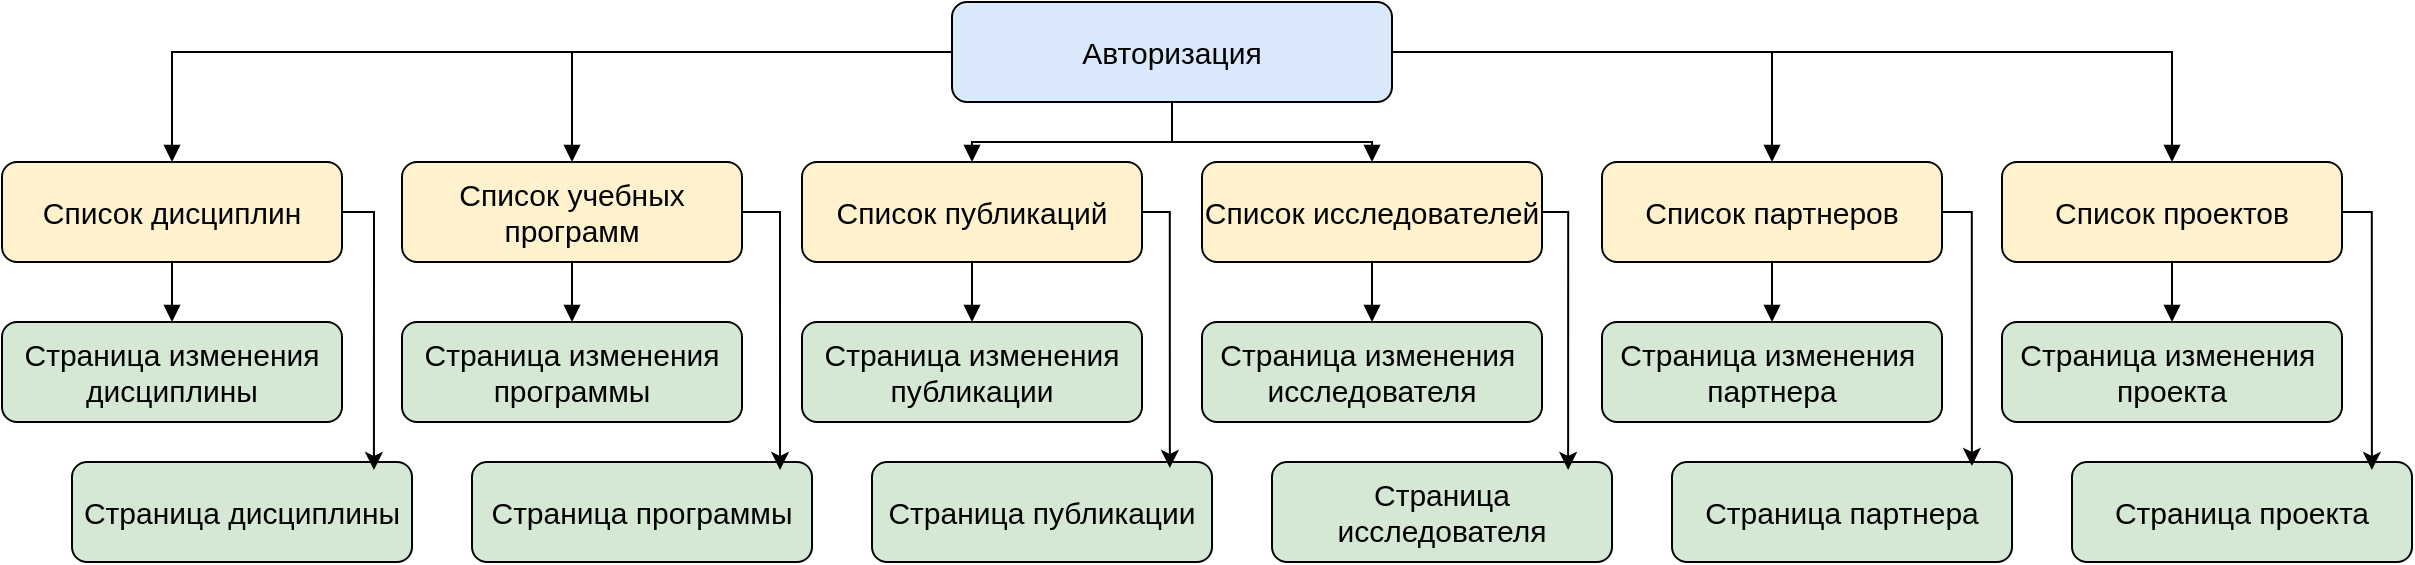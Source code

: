 <mxfile version="27.0.6">
  <diagram name="Admin Pages" id="admin-tree">
    <mxGraphModel dx="2050" dy="1232" grid="1" gridSize="10" guides="1" tooltips="1" connect="1" arrows="1" fold="1" page="1" pageScale="1" pageWidth="850" pageHeight="1100" math="0" shadow="0">
      <root>
        <mxCell id="0" />
        <mxCell id="1" parent="0" />
        <mxCell id="2" value="Авторизация" style="rounded=1;whiteSpace=wrap;html=1;fillColor=#dae8fc;fontSize=15;" parent="1" vertex="1">
          <mxGeometry x="510" y="30" width="220" height="50" as="geometry" />
        </mxCell>
        <mxCell id="3" value="Список дисциплин" style="rounded=1;whiteSpace=wrap;html=1;fillColor=#fff2cc;fontSize=15;" parent="1" vertex="1">
          <mxGeometry x="35" y="110" width="170" height="50" as="geometry" />
        </mxCell>
        <mxCell id="4" style="edgeStyle=orthogonalEdgeStyle;rounded=0;orthogonalLoop=1;jettySize=auto;html=1;endArrow=block;endFill=1;fontSize=15;" parent="1" source="2" target="3" edge="1">
          <mxGeometry relative="1" as="geometry" />
        </mxCell>
        <mxCell id="5" value="Страница изменения дисциплины" style="rounded=1;whiteSpace=wrap;html=1;fillColor=#d5e8d4;fontSize=15;" parent="1" vertex="1">
          <mxGeometry x="35" y="190" width="170" height="50" as="geometry" />
        </mxCell>
        <mxCell id="6" style="edgeStyle=orthogonalEdgeStyle;rounded=0;orthogonalLoop=1;jettySize=auto;html=1;endArrow=block;endFill=1;fontSize=15;" parent="1" source="3" target="5" edge="1">
          <mxGeometry relative="1" as="geometry" />
        </mxCell>
        <mxCell id="7" value="Список учебных программ" style="rounded=1;whiteSpace=wrap;html=1;fillColor=#fff2cc;fontSize=15;" parent="1" vertex="1">
          <mxGeometry x="235" y="110" width="170" height="50" as="geometry" />
        </mxCell>
        <mxCell id="8" style="edgeStyle=orthogonalEdgeStyle;rounded=0;orthogonalLoop=1;jettySize=auto;html=1;endArrow=block;endFill=1;fontSize=15;" parent="1" source="2" target="7" edge="1">
          <mxGeometry relative="1" as="geometry" />
        </mxCell>
        <mxCell id="9" value="Страница&amp;nbsp;изменения программы" style="rounded=1;whiteSpace=wrap;html=1;fillColor=#d5e8d4;fontSize=15;" parent="1" vertex="1">
          <mxGeometry x="235" y="190" width="170" height="50" as="geometry" />
        </mxCell>
        <mxCell id="10" style="edgeStyle=orthogonalEdgeStyle;rounded=0;orthogonalLoop=1;jettySize=auto;html=1;endArrow=block;endFill=1;fontSize=15;" parent="1" source="7" target="9" edge="1">
          <mxGeometry relative="1" as="geometry" />
        </mxCell>
        <mxCell id="11" value="Список публикаций" style="rounded=1;whiteSpace=wrap;html=1;fillColor=#fff2cc;fontSize=15;" parent="1" vertex="1">
          <mxGeometry x="435" y="110" width="170" height="50" as="geometry" />
        </mxCell>
        <mxCell id="12" style="edgeStyle=orthogonalEdgeStyle;rounded=0;orthogonalLoop=1;jettySize=auto;html=1;endArrow=block;endFill=1;fontSize=15;" parent="1" source="2" target="11" edge="1">
          <mxGeometry relative="1" as="geometry" />
        </mxCell>
        <mxCell id="13" value="Страница&amp;nbsp;изменения публикации" style="rounded=1;whiteSpace=wrap;html=1;fillColor=#d5e8d4;fontSize=15;" parent="1" vertex="1">
          <mxGeometry x="435" y="190" width="170" height="50" as="geometry" />
        </mxCell>
        <mxCell id="14" style="edgeStyle=orthogonalEdgeStyle;rounded=0;orthogonalLoop=1;jettySize=auto;html=1;endArrow=block;endFill=1;fontSize=15;" parent="1" source="11" target="13" edge="1">
          <mxGeometry relative="1" as="geometry" />
        </mxCell>
        <mxCell id="15" value="Список исследователей" style="rounded=1;whiteSpace=wrap;html=1;fillColor=#fff2cc;fontSize=15;" parent="1" vertex="1">
          <mxGeometry x="635" y="110" width="170" height="50" as="geometry" />
        </mxCell>
        <mxCell id="16" style="edgeStyle=orthogonalEdgeStyle;rounded=0;orthogonalLoop=1;jettySize=auto;html=1;endArrow=block;endFill=1;fontSize=15;" parent="1" source="2" target="15" edge="1">
          <mxGeometry relative="1" as="geometry" />
        </mxCell>
        <mxCell id="17" value="Страница&amp;nbsp;изменения&amp;nbsp; исследователя" style="rounded=1;whiteSpace=wrap;html=1;fillColor=#d5e8d4;fontSize=15;" parent="1" vertex="1">
          <mxGeometry x="635" y="190" width="170" height="50" as="geometry" />
        </mxCell>
        <mxCell id="18" style="edgeStyle=orthogonalEdgeStyle;rounded=0;orthogonalLoop=1;jettySize=auto;html=1;endArrow=block;endFill=1;fontSize=15;" parent="1" source="15" target="17" edge="1">
          <mxGeometry relative="1" as="geometry" />
        </mxCell>
        <mxCell id="19" value="Список партнеров" style="rounded=1;whiteSpace=wrap;html=1;fillColor=#fff2cc;fontSize=15;" parent="1" vertex="1">
          <mxGeometry x="835" y="110" width="170" height="50" as="geometry" />
        </mxCell>
        <mxCell id="20" style="edgeStyle=orthogonalEdgeStyle;rounded=0;orthogonalLoop=1;jettySize=auto;html=1;endArrow=block;endFill=1;fontSize=15;" parent="1" source="2" target="19" edge="1">
          <mxGeometry relative="1" as="geometry" />
        </mxCell>
        <mxCell id="21" value="Страница&amp;nbsp;изменения&amp;nbsp; партнера" style="rounded=1;whiteSpace=wrap;html=1;fillColor=#d5e8d4;fontSize=15;" parent="1" vertex="1">
          <mxGeometry x="835" y="190" width="170" height="50" as="geometry" />
        </mxCell>
        <mxCell id="22" style="edgeStyle=orthogonalEdgeStyle;rounded=0;orthogonalLoop=1;jettySize=auto;html=1;endArrow=block;endFill=1;fontSize=15;" parent="1" source="19" target="21" edge="1">
          <mxGeometry relative="1" as="geometry" />
        </mxCell>
        <mxCell id="23" value="Список проектов" style="rounded=1;whiteSpace=wrap;html=1;fillColor=#fff2cc;fontSize=15;" parent="1" vertex="1">
          <mxGeometry x="1035" y="110" width="170" height="50" as="geometry" />
        </mxCell>
        <mxCell id="24" style="edgeStyle=orthogonalEdgeStyle;rounded=0;orthogonalLoop=1;jettySize=auto;html=1;endArrow=block;endFill=1;fontSize=15;" parent="1" source="2" target="23" edge="1">
          <mxGeometry relative="1" as="geometry" />
        </mxCell>
        <mxCell id="25" value="Страница&amp;nbsp;изменения&amp;nbsp; проекта" style="rounded=1;whiteSpace=wrap;html=1;fillColor=#d5e8d4;fontSize=15;" parent="1" vertex="1">
          <mxGeometry x="1035" y="190" width="170" height="50" as="geometry" />
        </mxCell>
        <mxCell id="26" style="edgeStyle=orthogonalEdgeStyle;rounded=0;orthogonalLoop=1;jettySize=auto;html=1;endArrow=block;endFill=1;fontSize=15;" parent="1" source="23" target="25" edge="1">
          <mxGeometry relative="1" as="geometry" />
        </mxCell>
        <mxCell id="_GQZm5lZPvmEfm18Gd3j-26" value="Страница дисциплины" style="rounded=1;whiteSpace=wrap;html=1;fillColor=#d5e8d4;fontSize=15;" vertex="1" parent="1">
          <mxGeometry x="70" y="260" width="170" height="50" as="geometry" />
        </mxCell>
        <mxCell id="_GQZm5lZPvmEfm18Gd3j-27" value="Страница программы" style="rounded=1;whiteSpace=wrap;html=1;fillColor=#d5e8d4;fontSize=15;" vertex="1" parent="1">
          <mxGeometry x="270" y="260" width="170" height="50" as="geometry" />
        </mxCell>
        <mxCell id="_GQZm5lZPvmEfm18Gd3j-28" value="Страница публикации" style="rounded=1;whiteSpace=wrap;html=1;fillColor=#d5e8d4;fontSize=15;" vertex="1" parent="1">
          <mxGeometry x="470" y="260" width="170" height="50" as="geometry" />
        </mxCell>
        <mxCell id="_GQZm5lZPvmEfm18Gd3j-29" value="Страница исследователя" style="rounded=1;whiteSpace=wrap;html=1;fillColor=#d5e8d4;fontSize=15;" vertex="1" parent="1">
          <mxGeometry x="670" y="260" width="170" height="50" as="geometry" />
        </mxCell>
        <mxCell id="_GQZm5lZPvmEfm18Gd3j-30" value="Страница партнера" style="rounded=1;whiteSpace=wrap;html=1;fillColor=#d5e8d4;fontSize=15;" vertex="1" parent="1">
          <mxGeometry x="870" y="260" width="170" height="50" as="geometry" />
        </mxCell>
        <mxCell id="_GQZm5lZPvmEfm18Gd3j-31" value="Страница проекта" style="rounded=1;whiteSpace=wrap;html=1;fillColor=#d5e8d4;fontSize=15;" vertex="1" parent="1">
          <mxGeometry x="1070" y="260" width="170" height="50" as="geometry" />
        </mxCell>
        <mxCell id="_GQZm5lZPvmEfm18Gd3j-40" style="edgeStyle=orthogonalEdgeStyle;rounded=0;orthogonalLoop=1;jettySize=auto;html=1;entryX=0.888;entryY=0.08;entryDx=0;entryDy=0;entryPerimeter=0;" edge="1" parent="1" source="3" target="_GQZm5lZPvmEfm18Gd3j-26">
          <mxGeometry relative="1" as="geometry">
            <Array as="points">
              <mxPoint x="221" y="135" />
            </Array>
          </mxGeometry>
        </mxCell>
        <mxCell id="_GQZm5lZPvmEfm18Gd3j-41" style="edgeStyle=orthogonalEdgeStyle;rounded=0;orthogonalLoop=1;jettySize=auto;html=1;entryX=0.906;entryY=0.08;entryDx=0;entryDy=0;entryPerimeter=0;" edge="1" parent="1" source="7" target="_GQZm5lZPvmEfm18Gd3j-27">
          <mxGeometry relative="1" as="geometry">
            <Array as="points">
              <mxPoint x="424" y="135" />
            </Array>
          </mxGeometry>
        </mxCell>
        <mxCell id="_GQZm5lZPvmEfm18Gd3j-42" style="edgeStyle=orthogonalEdgeStyle;rounded=0;orthogonalLoop=1;jettySize=auto;html=1;entryX=0.876;entryY=0.06;entryDx=0;entryDy=0;entryPerimeter=0;" edge="1" parent="1" source="11" target="_GQZm5lZPvmEfm18Gd3j-28">
          <mxGeometry relative="1" as="geometry">
            <Array as="points">
              <mxPoint x="619" y="135" />
            </Array>
          </mxGeometry>
        </mxCell>
        <mxCell id="_GQZm5lZPvmEfm18Gd3j-43" style="edgeStyle=orthogonalEdgeStyle;rounded=0;orthogonalLoop=1;jettySize=auto;html=1;entryX=0.871;entryY=0.08;entryDx=0;entryDy=0;entryPerimeter=0;" edge="1" parent="1" source="15" target="_GQZm5lZPvmEfm18Gd3j-29">
          <mxGeometry relative="1" as="geometry">
            <Array as="points">
              <mxPoint x="818" y="135" />
            </Array>
          </mxGeometry>
        </mxCell>
        <mxCell id="_GQZm5lZPvmEfm18Gd3j-44" style="edgeStyle=orthogonalEdgeStyle;rounded=0;orthogonalLoop=1;jettySize=auto;html=1;entryX=0.882;entryY=0.04;entryDx=0;entryDy=0;entryPerimeter=0;" edge="1" parent="1" source="19" target="_GQZm5lZPvmEfm18Gd3j-30">
          <mxGeometry relative="1" as="geometry">
            <Array as="points">
              <mxPoint x="1020" y="135" />
            </Array>
          </mxGeometry>
        </mxCell>
        <mxCell id="_GQZm5lZPvmEfm18Gd3j-45" style="edgeStyle=orthogonalEdgeStyle;rounded=0;orthogonalLoop=1;jettySize=auto;html=1;entryX=0.882;entryY=0.08;entryDx=0;entryDy=0;entryPerimeter=0;" edge="1" parent="1" source="23" target="_GQZm5lZPvmEfm18Gd3j-31">
          <mxGeometry relative="1" as="geometry">
            <Array as="points">
              <mxPoint x="1220" y="135" />
            </Array>
          </mxGeometry>
        </mxCell>
      </root>
    </mxGraphModel>
  </diagram>
</mxfile>
